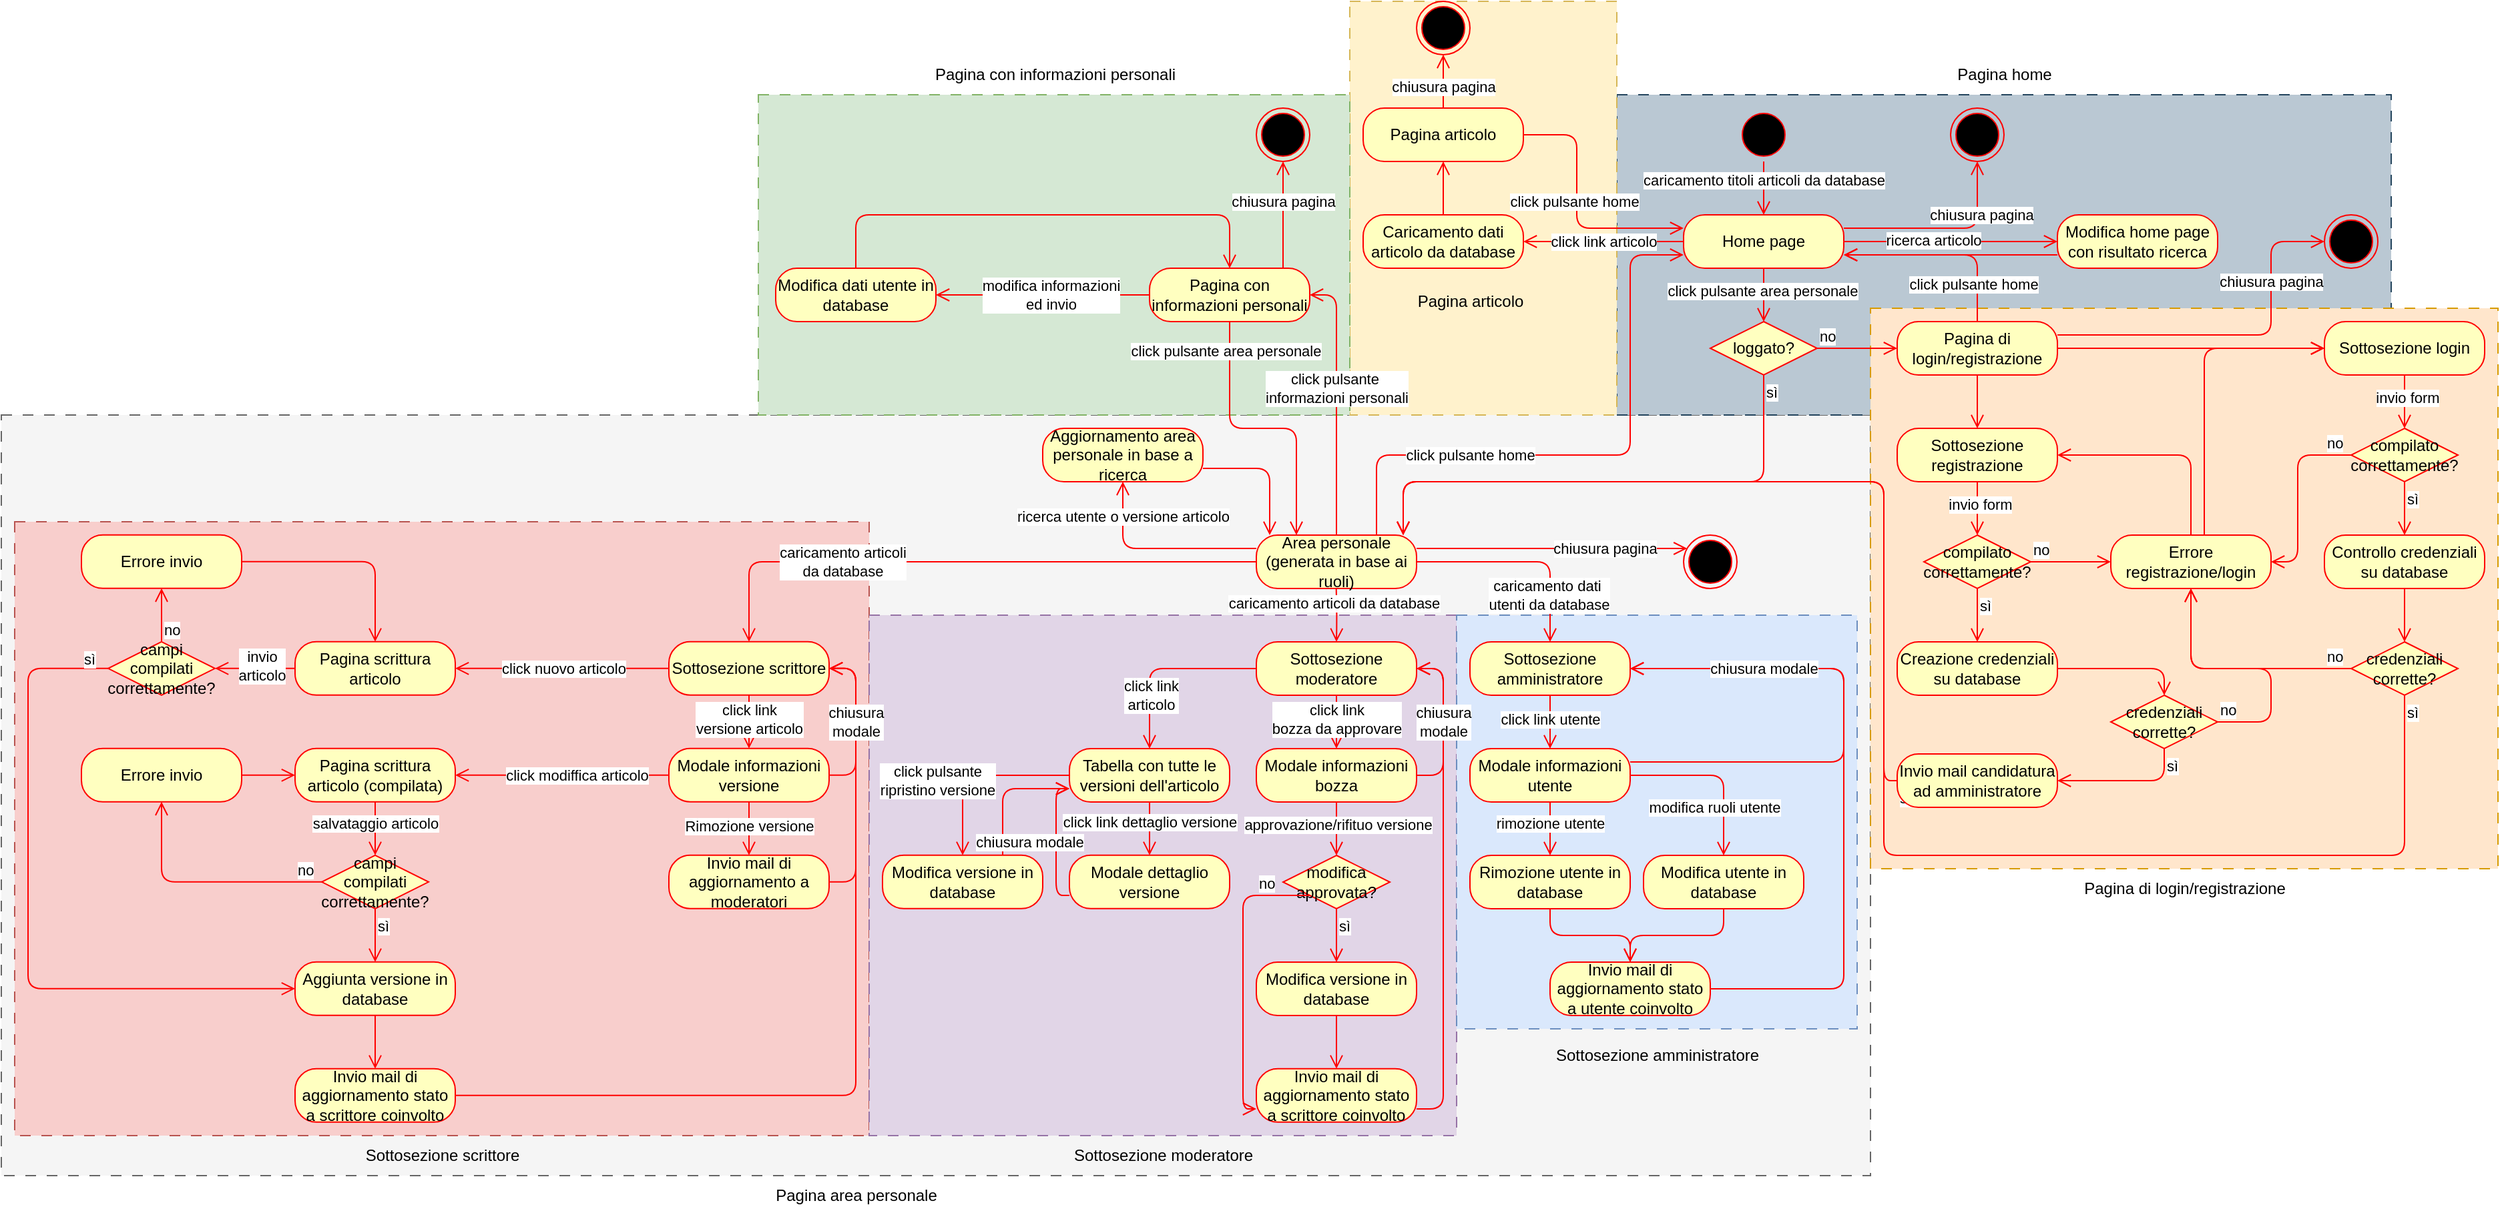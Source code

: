 <mxfile>
    <diagram id="28_TyywwkiDDqLGGTrth" name="Pagina-1">
        <mxGraphModel dx="3342" dy="1068" grid="1" gridSize="10" guides="1" tooltips="1" connect="1" arrows="1" fold="1" page="1" pageScale="1" pageWidth="827" pageHeight="1169" math="0" shadow="0">
            <root>
                <mxCell id="0"/>
                <mxCell id="1" parent="0"/>
                <mxCell id="253" value="" style="rounded=0;whiteSpace=wrap;html=1;fillColor=#f5f5f5;strokeColor=#666666;dashed=1;dashPattern=8 8;fontColor=#333333;" parent="1" vertex="1">
                    <mxGeometry x="-980" y="310" width="1400" height="570" as="geometry"/>
                </mxCell>
                <mxCell id="280" value="" style="rounded=0;whiteSpace=wrap;html=1;fillColor=#f8cecc;strokeColor=#b85450;dashed=1;dashPattern=8 8;" vertex="1" parent="1">
                    <mxGeometry x="-970" y="390" width="640" height="460" as="geometry"/>
                </mxCell>
                <mxCell id="257" value="" style="rounded=0;whiteSpace=wrap;html=1;dashed=1;dashPattern=8 8;fillColor=#bac8d3;strokeColor=#23445d;" parent="1" vertex="1">
                    <mxGeometry x="230" y="70" width="580" height="240" as="geometry"/>
                </mxCell>
                <mxCell id="254" value="" style="rounded=0;whiteSpace=wrap;html=1;dashed=1;dashPattern=8 8;fillColor=#fff2cc;strokeColor=#d6b656;" parent="1" vertex="1">
                    <mxGeometry x="30" width="200" height="310" as="geometry"/>
                </mxCell>
                <mxCell id="251" value="" style="rounded=0;whiteSpace=wrap;html=1;fillColor=#d5e8d4;strokeColor=#82b366;dashed=1;dashPattern=8 8;" parent="1" vertex="1">
                    <mxGeometry x="-413" y="70" width="443" height="240" as="geometry"/>
                </mxCell>
                <mxCell id="247" value="" style="rounded=0;whiteSpace=wrap;html=1;fillColor=#e1d5e7;strokeColor=#9673a6;dashed=1;dashPattern=8 8;" parent="1" vertex="1">
                    <mxGeometry x="-330" y="460" width="440" height="390" as="geometry"/>
                </mxCell>
                <mxCell id="244" value="" style="rounded=0;whiteSpace=wrap;html=1;fillColor=#dae8fc;strokeColor=#6c8ebf;dashed=1;dashPattern=8 8;" parent="1" vertex="1">
                    <mxGeometry x="110" y="460" width="300" height="310" as="geometry"/>
                </mxCell>
                <mxCell id="60" value="" style="rounded=0;whiteSpace=wrap;html=1;fillColor=#ffe6cc;strokeColor=#d79b00;dashed=1;dashPattern=8 8;" parent="1" vertex="1">
                    <mxGeometry x="420" y="230" width="470" height="420" as="geometry"/>
                </mxCell>
                <mxCell id="2" value="" style="ellipse;html=1;shape=startState;fillColor=#000000;strokeColor=#ff0000;" parent="1" vertex="1">
                    <mxGeometry x="320" y="80" width="40" height="40" as="geometry"/>
                </mxCell>
                <mxCell id="3" value="" style="edgeStyle=orthogonalEdgeStyle;html=1;verticalAlign=bottom;endArrow=open;endSize=8;strokeColor=#ff0000;" parent="1" source="2" target="4" edge="1">
                    <mxGeometry relative="1" as="geometry">
                        <mxPoint x="340" y="160" as="targetPoint"/>
                    </mxGeometry>
                </mxCell>
                <mxCell id="54" value="caricamento titoli articoli da database" style="edgeLabel;html=1;align=center;verticalAlign=middle;resizable=0;points=[];" parent="3" vertex="1" connectable="0">
                    <mxGeometry x="-0.318" relative="1" as="geometry">
                        <mxPoint as="offset"/>
                    </mxGeometry>
                </mxCell>
                <mxCell id="4" value="Home page" style="rounded=1;whiteSpace=wrap;html=1;arcSize=40;fontColor=#000000;fillColor=#ffffc0;strokeColor=#ff0000;" parent="1" vertex="1">
                    <mxGeometry x="280" y="160" width="120" height="40" as="geometry"/>
                </mxCell>
                <mxCell id="5" value="" style="edgeStyle=orthogonalEdgeStyle;html=1;verticalAlign=bottom;endArrow=open;endSize=8;strokeColor=#ff0000;" parent="1" source="4" target="7" edge="1">
                    <mxGeometry relative="1" as="geometry">
                        <mxPoint x="340" y="240" as="targetPoint"/>
                    </mxGeometry>
                </mxCell>
                <mxCell id="6" value="click pulsante area personale" style="edgeLabel;html=1;align=center;verticalAlign=middle;resizable=0;points=[];" parent="5" vertex="1" connectable="0">
                    <mxGeometry x="-0.17" y="-1" relative="1" as="geometry">
                        <mxPoint as="offset"/>
                    </mxGeometry>
                </mxCell>
                <mxCell id="7" value="loggato?" style="rhombus;whiteSpace=wrap;html=1;fontColor=#000000;fillColor=#ffffc0;strokeColor=#ff0000;" parent="1" vertex="1">
                    <mxGeometry x="300" y="240" width="80" height="40" as="geometry"/>
                </mxCell>
                <mxCell id="8" value="no" style="edgeStyle=orthogonalEdgeStyle;html=1;align=left;verticalAlign=bottom;endArrow=open;endSize=8;strokeColor=#ff0000;" parent="1" source="7" target="13" edge="1">
                    <mxGeometry x="-1" relative="1" as="geometry">
                        <mxPoint x="440" y="260" as="targetPoint"/>
                    </mxGeometry>
                </mxCell>
                <mxCell id="9" value="sì" style="edgeStyle=orthogonalEdgeStyle;html=1;align=left;verticalAlign=top;endArrow=open;endSize=8;strokeColor=#ff0000;" parent="1" source="7" target="90" edge="1">
                    <mxGeometry x="-1" relative="1" as="geometry">
                        <mxPoint x="340" y="320" as="targetPoint"/>
                        <Array as="points">
                            <mxPoint x="340" y="360"/>
                            <mxPoint x="70" y="360"/>
                        </Array>
                    </mxGeometry>
                </mxCell>
                <mxCell id="13" value="Pagina di login/registrazione" style="rounded=1;whiteSpace=wrap;html=1;arcSize=40;fontColor=#000000;fillColor=#ffffc0;strokeColor=#ff0000;" parent="1" vertex="1">
                    <mxGeometry x="440" y="240" width="120" height="40" as="geometry"/>
                </mxCell>
                <mxCell id="14" value="" style="edgeStyle=orthogonalEdgeStyle;html=1;verticalAlign=bottom;endArrow=open;endSize=8;strokeColor=#ff0000;" parent="1" source="13" edge="1">
                    <mxGeometry relative="1" as="geometry">
                        <mxPoint x="500" y="320" as="targetPoint"/>
                    </mxGeometry>
                </mxCell>
                <mxCell id="15" value="" style="edgeStyle=orthogonalEdgeStyle;html=1;verticalAlign=bottom;endArrow=open;endSize=8;strokeColor=#ff0000;" parent="1" source="13" target="4" edge="1">
                    <mxGeometry relative="1" as="geometry">
                        <mxPoint x="550" y="350" as="targetPoint"/>
                        <mxPoint x="550" y="290" as="sourcePoint"/>
                        <Array as="points">
                            <mxPoint x="500" y="190"/>
                        </Array>
                    </mxGeometry>
                </mxCell>
                <mxCell id="16" value="click pulsante home" style="edgeLabel;html=1;align=center;verticalAlign=middle;resizable=0;points=[];" parent="15" vertex="1" connectable="0">
                    <mxGeometry x="-0.66" y="3" relative="1" as="geometry">
                        <mxPoint y="-3" as="offset"/>
                    </mxGeometry>
                </mxCell>
                <mxCell id="18" value="&lt;span style=&quot;color: rgb(0, 0, 0);&quot;&gt;Sottosezione registrazione&lt;/span&gt;" style="rounded=1;whiteSpace=wrap;html=1;arcSize=40;fontColor=#000000;fillColor=#ffffc0;strokeColor=#ff0000;" parent="1" vertex="1">
                    <mxGeometry x="440" y="320" width="120" height="40" as="geometry"/>
                </mxCell>
                <mxCell id="22" value="Sottosezione login" style="rounded=1;whiteSpace=wrap;html=1;arcSize=40;fontColor=#000000;fillColor=#ffffc0;strokeColor=#ff0000;" parent="1" vertex="1">
                    <mxGeometry x="760" y="240" width="120" height="40" as="geometry"/>
                </mxCell>
                <mxCell id="27" value="" style="edgeStyle=orthogonalEdgeStyle;html=1;verticalAlign=bottom;endArrow=open;endSize=8;strokeColor=#ff0000;" parent="1" source="13" target="22" edge="1">
                    <mxGeometry relative="1" as="geometry">
                        <mxPoint x="510" y="330" as="targetPoint"/>
                        <mxPoint x="510" y="290" as="sourcePoint"/>
                    </mxGeometry>
                </mxCell>
                <mxCell id="29" value="" style="edgeStyle=orthogonalEdgeStyle;html=1;verticalAlign=bottom;endArrow=open;endSize=8;strokeColor=#ff0000;" parent="1" source="18" target="31" edge="1">
                    <mxGeometry relative="1" as="geometry">
                        <mxPoint x="499.62" y="400" as="targetPoint"/>
                        <mxPoint x="499.62" y="360" as="sourcePoint"/>
                    </mxGeometry>
                </mxCell>
                <mxCell id="30" value="invio form" style="edgeLabel;html=1;align=center;verticalAlign=middle;resizable=0;points=[];" parent="29" vertex="1" connectable="0">
                    <mxGeometry x="-0.154" y="2" relative="1" as="geometry">
                        <mxPoint as="offset"/>
                    </mxGeometry>
                </mxCell>
                <mxCell id="31" value="compilato correttamente?" style="rhombus;whiteSpace=wrap;html=1;fontColor=#000000;fillColor=#ffffc0;strokeColor=#ff0000;" parent="1" vertex="1">
                    <mxGeometry x="460" y="400" width="80" height="40" as="geometry"/>
                </mxCell>
                <mxCell id="32" value="no" style="edgeStyle=orthogonalEdgeStyle;html=1;align=left;verticalAlign=bottom;endArrow=open;endSize=8;strokeColor=#ff0000;" parent="1" source="31" target="34" edge="1">
                    <mxGeometry x="-1" relative="1" as="geometry">
                        <mxPoint x="600" y="420" as="targetPoint"/>
                    </mxGeometry>
                </mxCell>
                <mxCell id="33" value="sì" style="edgeStyle=orthogonalEdgeStyle;html=1;align=left;verticalAlign=top;endArrow=open;endSize=8;strokeColor=#ff0000;" parent="1" source="31" edge="1">
                    <mxGeometry x="-1" relative="1" as="geometry">
                        <mxPoint x="500" y="480" as="targetPoint"/>
                    </mxGeometry>
                </mxCell>
                <mxCell id="34" value="&lt;span style=&quot;color: rgb(0, 0, 0);&quot;&gt;Errore registrazione/login&lt;/span&gt;" style="rounded=1;whiteSpace=wrap;html=1;arcSize=40;fontColor=#000000;fillColor=#ffffc0;strokeColor=#ff0000;" parent="1" vertex="1">
                    <mxGeometry x="600" y="400" width="120" height="40" as="geometry"/>
                </mxCell>
                <mxCell id="35" value="" style="edgeStyle=orthogonalEdgeStyle;html=1;align=left;verticalAlign=bottom;endArrow=open;endSize=8;strokeColor=#ff0000;" parent="1" source="34" target="18" edge="1">
                    <mxGeometry x="-1" relative="1" as="geometry">
                        <mxPoint x="610" y="430" as="targetPoint"/>
                        <mxPoint x="610" y="360" as="sourcePoint"/>
                        <Array as="points">
                            <mxPoint x="660" y="340"/>
                        </Array>
                    </mxGeometry>
                </mxCell>
                <mxCell id="36" value="Creazione credenziali su database" style="rounded=1;whiteSpace=wrap;html=1;arcSize=40;fontColor=#000000;fillColor=#ffffc0;strokeColor=#ff0000;" parent="1" vertex="1">
                    <mxGeometry x="440" y="480" width="120" height="40" as="geometry"/>
                </mxCell>
                <mxCell id="37" value="credenziali corrette?" style="rhombus;whiteSpace=wrap;html=1;fontColor=#000000;fillColor=#ffffc0;strokeColor=#ff0000;" parent="1" vertex="1">
                    <mxGeometry x="600" y="520" width="80" height="40" as="geometry"/>
                </mxCell>
                <mxCell id="38" value="no" style="edgeStyle=orthogonalEdgeStyle;html=1;align=left;verticalAlign=bottom;endArrow=open;endSize=8;strokeColor=#ff0000;" parent="1" source="37" target="34" edge="1">
                    <mxGeometry x="-1" relative="1" as="geometry">
                        <mxPoint x="640" y="580" as="targetPoint"/>
                        <Array as="points">
                            <mxPoint x="720" y="540"/>
                            <mxPoint x="720" y="500"/>
                            <mxPoint x="660" y="500"/>
                        </Array>
                    </mxGeometry>
                </mxCell>
                <mxCell id="39" value="sì" style="edgeStyle=orthogonalEdgeStyle;html=1;align=left;verticalAlign=top;endArrow=open;endSize=8;strokeColor=#ff0000;" parent="1" source="102" target="90" edge="1">
                    <mxGeometry x="-1" relative="1" as="geometry">
                        <mxPoint x="400" y="340" as="targetPoint"/>
                        <Array as="points">
                            <mxPoint x="430" y="584"/>
                            <mxPoint x="430" y="360"/>
                            <mxPoint x="70" y="360"/>
                        </Array>
                    </mxGeometry>
                </mxCell>
                <mxCell id="40" value="" style="edgeStyle=orthogonalEdgeStyle;html=1;verticalAlign=bottom;endArrow=open;endSize=8;strokeColor=#ff0000;" parent="1" source="36" target="37" edge="1">
                    <mxGeometry relative="1" as="geometry">
                        <mxPoint x="350" y="430" as="targetPoint"/>
                        <mxPoint x="350" y="370" as="sourcePoint"/>
                        <Array as="points">
                            <mxPoint x="640" y="500"/>
                        </Array>
                    </mxGeometry>
                </mxCell>
                <mxCell id="43" value="" style="edgeStyle=orthogonalEdgeStyle;html=1;verticalAlign=bottom;endArrow=open;endSize=8;strokeColor=#ff0000;" parent="1" source="22" target="45" edge="1">
                    <mxGeometry relative="1" as="geometry">
                        <mxPoint x="819.62" y="320" as="targetPoint"/>
                        <mxPoint x="820" y="280" as="sourcePoint"/>
                    </mxGeometry>
                </mxCell>
                <mxCell id="44" value="invio form" style="edgeLabel;html=1;align=center;verticalAlign=middle;resizable=0;points=[];" parent="43" vertex="1" connectable="0">
                    <mxGeometry x="-0.154" y="2" relative="1" as="geometry">
                        <mxPoint as="offset"/>
                    </mxGeometry>
                </mxCell>
                <mxCell id="45" value="compilato correttamente?" style="rhombus;whiteSpace=wrap;html=1;fontColor=#000000;fillColor=#ffffc0;strokeColor=#ff0000;" parent="1" vertex="1">
                    <mxGeometry x="780" y="320" width="80" height="40" as="geometry"/>
                </mxCell>
                <mxCell id="46" value="no" style="edgeStyle=orthogonalEdgeStyle;html=1;align=left;verticalAlign=bottom;endArrow=open;endSize=8;strokeColor=#ff0000;" parent="1" source="45" target="34" edge="1">
                    <mxGeometry x="-0.714" relative="1" as="geometry">
                        <mxPoint x="920" y="340" as="targetPoint"/>
                        <Array as="points">
                            <mxPoint x="740" y="340"/>
                            <mxPoint x="740" y="420"/>
                        </Array>
                        <mxPoint as="offset"/>
                    </mxGeometry>
                </mxCell>
                <mxCell id="47" value="sì" style="edgeStyle=orthogonalEdgeStyle;html=1;align=left;verticalAlign=top;endArrow=open;endSize=8;strokeColor=#ff0000;" parent="1" source="45" target="48" edge="1">
                    <mxGeometry x="-1" relative="1" as="geometry">
                        <mxPoint x="820" y="400" as="targetPoint"/>
                    </mxGeometry>
                </mxCell>
                <mxCell id="48" value="Controllo credenziali su database" style="rounded=1;whiteSpace=wrap;html=1;arcSize=40;fontColor=#000000;fillColor=#ffffc0;strokeColor=#ff0000;" parent="1" vertex="1">
                    <mxGeometry x="760" y="400" width="120" height="40" as="geometry"/>
                </mxCell>
                <mxCell id="49" value="" style="edgeStyle=orthogonalEdgeStyle;html=1;verticalAlign=bottom;endArrow=open;endSize=8;strokeColor=#ff0000;" parent="1" source="48" target="50" edge="1">
                    <mxGeometry relative="1" as="geometry">
                        <mxPoint x="820" y="480" as="targetPoint"/>
                        <mxPoint x="670" y="290" as="sourcePoint"/>
                    </mxGeometry>
                </mxCell>
                <mxCell id="50" value="credenziali corrette?" style="rhombus;whiteSpace=wrap;html=1;fontColor=#000000;fillColor=#ffffc0;strokeColor=#ff0000;" parent="1" vertex="1">
                    <mxGeometry x="780" y="480" width="80" height="40" as="geometry"/>
                </mxCell>
                <mxCell id="51" value="no" style="edgeStyle=orthogonalEdgeStyle;html=1;align=left;verticalAlign=bottom;endArrow=open;endSize=8;strokeColor=#ff0000;" parent="1" source="50" target="34" edge="1">
                    <mxGeometry x="-0.778" relative="1" as="geometry">
                        <mxPoint x="670" y="450" as="targetPoint"/>
                        <mxPoint x="550" y="590" as="sourcePoint"/>
                        <mxPoint as="offset"/>
                    </mxGeometry>
                </mxCell>
                <mxCell id="52" value="" style="edgeStyle=orthogonalEdgeStyle;html=1;align=left;verticalAlign=bottom;endArrow=open;endSize=8;strokeColor=#ff0000;" parent="1" source="34" target="22" edge="1">
                    <mxGeometry x="-1" relative="1" as="geometry">
                        <mxPoint x="570" y="350" as="targetPoint"/>
                        <mxPoint x="670" y="410" as="sourcePoint"/>
                        <Array as="points">
                            <mxPoint x="670" y="260"/>
                        </Array>
                    </mxGeometry>
                </mxCell>
                <mxCell id="53" value="sì" style="edgeStyle=orthogonalEdgeStyle;html=1;align=left;verticalAlign=top;endArrow=open;endSize=8;strokeColor=#ff0000;" parent="1" source="50" target="90" edge="1">
                    <mxGeometry x="-1" relative="1" as="geometry">
                        <mxPoint x="400" y="340" as="targetPoint"/>
                        <mxPoint x="470" y="590" as="sourcePoint"/>
                        <Array as="points">
                            <mxPoint x="820" y="640"/>
                            <mxPoint x="430" y="640"/>
                            <mxPoint x="430" y="360"/>
                            <mxPoint x="70" y="360"/>
                        </Array>
                    </mxGeometry>
                </mxCell>
                <mxCell id="57" value="" style="edgeStyle=orthogonalEdgeStyle;html=1;verticalAlign=bottom;endArrow=open;endSize=8;strokeColor=#ff0000;" parent="1" source="4" target="59" edge="1">
                    <mxGeometry relative="1" as="geometry">
                        <mxPoint x="350" y="170" as="targetPoint"/>
                        <mxPoint x="350" y="130" as="sourcePoint"/>
                    </mxGeometry>
                </mxCell>
                <mxCell id="58" value="click link articolo" style="edgeLabel;html=1;align=center;verticalAlign=middle;resizable=0;points=[];" parent="57" vertex="1" connectable="0">
                    <mxGeometry x="-0.318" relative="1" as="geometry">
                        <mxPoint x="-19" as="offset"/>
                    </mxGeometry>
                </mxCell>
                <mxCell id="59" value="Caricamento dati articolo da database" style="rounded=1;whiteSpace=wrap;html=1;arcSize=40;fontColor=#000000;fillColor=#ffffc0;strokeColor=#ff0000;" parent="1" vertex="1">
                    <mxGeometry x="40" y="160" width="120" height="40" as="geometry"/>
                </mxCell>
                <mxCell id="61" value="" style="edgeStyle=orthogonalEdgeStyle;html=1;verticalAlign=bottom;endArrow=open;endSize=8;strokeColor=#ff0000;" parent="1" source="90" target="4" edge="1">
                    <mxGeometry relative="1" as="geometry">
                        <mxPoint x="410" y="190" as="targetPoint"/>
                        <mxPoint x="280" y="340" as="sourcePoint"/>
                        <Array as="points">
                            <mxPoint x="50" y="340"/>
                            <mxPoint x="240" y="340"/>
                            <mxPoint x="240" y="190"/>
                        </Array>
                    </mxGeometry>
                </mxCell>
                <mxCell id="62" value="click pulsante home" style="edgeLabel;html=1;align=center;verticalAlign=middle;resizable=0;points=[];" parent="61" vertex="1" connectable="0">
                    <mxGeometry x="-0.66" y="3" relative="1" as="geometry">
                        <mxPoint x="55" y="3" as="offset"/>
                    </mxGeometry>
                </mxCell>
                <mxCell id="73" value="Pagina articolo" style="rounded=1;whiteSpace=wrap;html=1;arcSize=40;fontColor=#000000;fillColor=#ffffc0;strokeColor=#ff0000;" parent="1" vertex="1">
                    <mxGeometry x="40" y="80" width="120" height="40" as="geometry"/>
                </mxCell>
                <mxCell id="74" value="" style="edgeStyle=orthogonalEdgeStyle;html=1;verticalAlign=bottom;endArrow=open;endSize=8;strokeColor=#ff0000;" parent="1" source="59" target="73" edge="1">
                    <mxGeometry relative="1" as="geometry">
                        <mxPoint x="170" y="190" as="targetPoint"/>
                        <mxPoint x="290" y="190" as="sourcePoint"/>
                    </mxGeometry>
                </mxCell>
                <mxCell id="76" value="" style="edgeStyle=orthogonalEdgeStyle;html=1;verticalAlign=bottom;endArrow=open;endSize=8;strokeColor=#ff0000;" parent="1" source="73" target="4" edge="1">
                    <mxGeometry relative="1" as="geometry">
                        <mxPoint x="290" y="200" as="targetPoint"/>
                        <mxPoint x="290" y="350" as="sourcePoint"/>
                        <Array as="points">
                            <mxPoint x="200" y="100"/>
                            <mxPoint x="200" y="170"/>
                        </Array>
                    </mxGeometry>
                </mxCell>
                <mxCell id="78" value="&lt;span style=&quot;color: rgb(0, 0, 0);&quot;&gt;click pulsante home&lt;/span&gt;" style="edgeLabel;html=1;align=center;verticalAlign=middle;resizable=0;points=[];" parent="76" vertex="1" connectable="0">
                    <mxGeometry x="-0.211" y="-2" relative="1" as="geometry">
                        <mxPoint y="15" as="offset"/>
                    </mxGeometry>
                </mxCell>
                <mxCell id="79" value="Modifica home page con risultato ricerca" style="rounded=1;whiteSpace=wrap;html=1;arcSize=40;fontColor=#000000;fillColor=#ffffc0;strokeColor=#ff0000;" parent="1" vertex="1">
                    <mxGeometry x="560" y="160" width="120" height="40" as="geometry"/>
                </mxCell>
                <mxCell id="85" value="" style="edgeStyle=orthogonalEdgeStyle;html=1;verticalAlign=bottom;endArrow=open;endSize=8;strokeColor=#ff0000;" parent="1" source="4" target="79" edge="1">
                    <mxGeometry relative="1" as="geometry">
                        <mxPoint x="350" y="250" as="targetPoint"/>
                        <mxPoint x="350" y="210" as="sourcePoint"/>
                        <Array as="points">
                            <mxPoint x="540" y="180"/>
                            <mxPoint x="540" y="180"/>
                        </Array>
                    </mxGeometry>
                </mxCell>
                <mxCell id="86" value="ricerca articolo" style="edgeLabel;html=1;align=center;verticalAlign=middle;resizable=0;points=[];" parent="85" vertex="1" connectable="0">
                    <mxGeometry x="-0.17" y="-1" relative="1" as="geometry">
                        <mxPoint y="-2" as="offset"/>
                    </mxGeometry>
                </mxCell>
                <mxCell id="87" value="" style="edgeStyle=orthogonalEdgeStyle;html=1;verticalAlign=bottom;endArrow=open;endSize=8;strokeColor=#ff0000;" parent="1" source="79" target="4" edge="1">
                    <mxGeometry relative="1" as="geometry">
                        <mxPoint x="570" y="180" as="targetPoint"/>
                        <mxPoint x="570" y="110" as="sourcePoint"/>
                        <Array as="points">
                            <mxPoint x="500" y="190"/>
                            <mxPoint x="500" y="190"/>
                        </Array>
                    </mxGeometry>
                </mxCell>
                <mxCell id="90" value="Area personale (generata in base ai ruoli)" style="rounded=1;whiteSpace=wrap;html=1;arcSize=40;fontColor=#000000;fillColor=#ffffc0;strokeColor=#ff0000;" parent="1" vertex="1">
                    <mxGeometry x="-40" y="400" width="120" height="40" as="geometry"/>
                </mxCell>
                <mxCell id="95" value="" style="edgeStyle=orthogonalEdgeStyle;html=1;verticalAlign=bottom;endArrow=open;endSize=8;strokeColor=#ff0000;" parent="1" source="90" target="100" edge="1">
                    <mxGeometry relative="1" as="geometry">
                        <mxPoint x="140" y="480" as="targetPoint"/>
                        <mxPoint x="60" y="440" as="sourcePoint"/>
                    </mxGeometry>
                </mxCell>
                <mxCell id="104" value="caricamento dati&amp;nbsp;&lt;div&gt;utenti da database&lt;/div&gt;" style="edgeLabel;html=1;align=center;verticalAlign=middle;resizable=0;points=[];" parent="95" vertex="1" connectable="0">
                    <mxGeometry x="0.564" y="-1" relative="1" as="geometry">
                        <mxPoint as="offset"/>
                    </mxGeometry>
                </mxCell>
                <mxCell id="96" value="" style="edgeStyle=orthogonalEdgeStyle;html=1;verticalAlign=bottom;endArrow=open;endSize=8;strokeColor=#ff0000;" parent="1" source="90" target="101" edge="1">
                    <mxGeometry relative="1" as="geometry">
                        <mxPoint x="-100" y="480" as="targetPoint"/>
                        <mxPoint x="-79.99" y="440" as="sourcePoint"/>
                        <Array as="points">
                            <mxPoint x="-420" y="420"/>
                        </Array>
                    </mxGeometry>
                </mxCell>
                <mxCell id="107" value="&lt;span style=&quot;color: rgb(0, 0, 0);&quot;&gt;caricamento articoli&lt;/span&gt;&lt;div&gt;&lt;span style=&quot;color: rgb(0, 0, 0);&quot;&gt;da database&lt;/span&gt;&lt;/div&gt;" style="edgeLabel;html=1;align=center;verticalAlign=middle;resizable=0;points=[];" parent="96" vertex="1" connectable="0">
                    <mxGeometry x="0.545" y="1" relative="1" as="geometry">
                        <mxPoint x="30" y="-1" as="offset"/>
                    </mxGeometry>
                </mxCell>
                <mxCell id="97" value="" style="edgeStyle=orthogonalEdgeStyle;html=1;verticalAlign=bottom;endArrow=open;endSize=8;strokeColor=#ff0000;" parent="1" target="99" edge="1">
                    <mxGeometry relative="1" as="geometry">
                        <mxPoint x="19.84" y="500" as="targetPoint"/>
                        <mxPoint x="19.84" y="440" as="sourcePoint"/>
                    </mxGeometry>
                </mxCell>
                <mxCell id="106" value="caricamento articoli da database" style="edgeLabel;html=1;align=center;verticalAlign=middle;resizable=0;points=[];" parent="97" vertex="1" connectable="0">
                    <mxGeometry x="-0.479" y="-2" relative="1" as="geometry">
                        <mxPoint as="offset"/>
                    </mxGeometry>
                </mxCell>
                <mxCell id="99" value="Sottosezione moderatore" style="rounded=1;whiteSpace=wrap;html=1;arcSize=40;fontColor=#000000;fillColor=#ffffc0;strokeColor=#ff0000;" parent="1" vertex="1">
                    <mxGeometry x="-40" y="480" width="120" height="40" as="geometry"/>
                </mxCell>
                <mxCell id="100" value="Sottosezione amministratore" style="rounded=1;whiteSpace=wrap;html=1;arcSize=40;fontColor=#000000;fillColor=#ffffc0;strokeColor=#ff0000;" parent="1" vertex="1">
                    <mxGeometry x="120" y="480" width="120" height="40" as="geometry"/>
                </mxCell>
                <mxCell id="101" value="Sottosezione scrittore" style="rounded=1;whiteSpace=wrap;html=1;arcSize=40;fontColor=#000000;fillColor=#ffffc0;strokeColor=#ff0000;" parent="1" vertex="1">
                    <mxGeometry x="-480" y="479.91" width="120" height="40" as="geometry"/>
                </mxCell>
                <mxCell id="102" value="Invio mail candidatura ad amministratore" style="rounded=1;whiteSpace=wrap;html=1;arcSize=40;fontColor=#000000;fillColor=#ffffc0;strokeColor=#ff0000;" parent="1" vertex="1">
                    <mxGeometry x="440" y="564" width="120" height="40" as="geometry"/>
                </mxCell>
                <mxCell id="105" value="sì" style="edgeStyle=orthogonalEdgeStyle;html=1;align=left;verticalAlign=top;endArrow=open;endSize=8;strokeColor=#ff0000;" parent="1" source="37" target="102" edge="1">
                    <mxGeometry x="-1" relative="1" as="geometry">
                        <mxPoint x="510" y="490" as="targetPoint"/>
                        <mxPoint x="510" y="450" as="sourcePoint"/>
                        <Array as="points">
                            <mxPoint x="640" y="584"/>
                        </Array>
                    </mxGeometry>
                </mxCell>
                <mxCell id="109" value="Modale informazioni utente" style="rounded=1;whiteSpace=wrap;html=1;arcSize=40;fontColor=#000000;fillColor=#ffffc0;strokeColor=#ff0000;" parent="1" vertex="1">
                    <mxGeometry x="120" y="560" width="120" height="40" as="geometry"/>
                </mxCell>
                <mxCell id="110" value="" style="edgeStyle=orthogonalEdgeStyle;html=1;verticalAlign=bottom;endArrow=open;endSize=8;strokeColor=#ff0000;" parent="1" source="100" target="109" edge="1">
                    <mxGeometry relative="1" as="geometry">
                        <mxPoint x="30" y="490" as="targetPoint"/>
                        <mxPoint x="29.84" y="450" as="sourcePoint"/>
                        <Array as="points">
                            <mxPoint x="220" y="580"/>
                        </Array>
                    </mxGeometry>
                </mxCell>
                <mxCell id="111" value="click link utente" style="edgeLabel;html=1;align=center;verticalAlign=middle;resizable=0;points=[];" parent="110" vertex="1" connectable="0">
                    <mxGeometry x="-0.479" y="-2" relative="1" as="geometry">
                        <mxPoint x="2" y="7" as="offset"/>
                    </mxGeometry>
                </mxCell>
                <mxCell id="117" value="" style="edgeStyle=orthogonalEdgeStyle;html=1;verticalAlign=bottom;endArrow=open;endSize=8;strokeColor=#ff0000;" parent="1" source="109" target="100" edge="1">
                    <mxGeometry relative="1" as="geometry">
                        <mxPoint x="290" y="560" as="targetPoint"/>
                        <mxPoint x="290" y="520" as="sourcePoint"/>
                        <Array as="points">
                            <mxPoint x="400" y="570"/>
                            <mxPoint x="400" y="500"/>
                        </Array>
                    </mxGeometry>
                </mxCell>
                <mxCell id="119" value="Modifica utente in database" style="rounded=1;whiteSpace=wrap;html=1;arcSize=40;fontColor=#000000;fillColor=#ffffc0;strokeColor=#ff0000;" parent="1" vertex="1">
                    <mxGeometry x="250" y="640" width="120" height="40" as="geometry"/>
                </mxCell>
                <mxCell id="120" value="" style="edgeStyle=orthogonalEdgeStyle;html=1;verticalAlign=bottom;endArrow=open;endSize=8;strokeColor=#ff0000;" parent="1" source="109" target="119" edge="1">
                    <mxGeometry relative="1" as="geometry">
                        <mxPoint x="250" y="590" as="targetPoint"/>
                        <mxPoint x="230" y="530" as="sourcePoint"/>
                        <Array as="points">
                            <mxPoint x="310" y="580"/>
                        </Array>
                    </mxGeometry>
                </mxCell>
                <mxCell id="121" value="modifica ruoli utente" style="edgeLabel;html=1;align=center;verticalAlign=middle;resizable=0;points=[];" parent="120" vertex="1" connectable="0">
                    <mxGeometry x="-0.479" y="-2" relative="1" as="geometry">
                        <mxPoint x="29" y="22" as="offset"/>
                    </mxGeometry>
                </mxCell>
                <mxCell id="127" value="Rimozione utente in database" style="rounded=1;whiteSpace=wrap;html=1;arcSize=40;fontColor=#000000;fillColor=#ffffc0;strokeColor=#ff0000;" parent="1" vertex="1">
                    <mxGeometry x="120" y="640" width="120" height="40" as="geometry"/>
                </mxCell>
                <mxCell id="131" value="Invio mail di aggiornamento stato a utente coinvolto" style="rounded=1;whiteSpace=wrap;html=1;arcSize=40;fontColor=#000000;fillColor=#ffffc0;strokeColor=#ff0000;" parent="1" vertex="1">
                    <mxGeometry x="180" y="720" width="120" height="40" as="geometry"/>
                </mxCell>
                <mxCell id="132" value="" style="edgeStyle=orthogonalEdgeStyle;html=1;verticalAlign=bottom;endArrow=open;endSize=8;strokeColor=#ff0000;" parent="1" source="127" target="131" edge="1">
                    <mxGeometry relative="1" as="geometry">
                        <mxPoint x="190" y="690" as="targetPoint"/>
                        <mxPoint x="190" y="530" as="sourcePoint"/>
                        <Array as="points"/>
                    </mxGeometry>
                </mxCell>
                <mxCell id="134" value="" style="edgeStyle=orthogonalEdgeStyle;html=1;verticalAlign=bottom;endArrow=open;endSize=8;strokeColor=#ff0000;" parent="1" source="131" target="100" edge="1">
                    <mxGeometry relative="1" as="geometry">
                        <mxPoint x="420" y="730" as="targetPoint"/>
                        <mxPoint x="190" y="730" as="sourcePoint"/>
                        <Array as="points">
                            <mxPoint x="400" y="740"/>
                            <mxPoint x="400" y="500"/>
                        </Array>
                    </mxGeometry>
                </mxCell>
                <mxCell id="140" value="chiusura modale" style="edgeLabel;html=1;align=center;verticalAlign=middle;resizable=0;points=[];" parent="134" vertex="1" connectable="0">
                    <mxGeometry x="0.654" y="3" relative="1" as="geometry">
                        <mxPoint x="13" y="-3" as="offset"/>
                    </mxGeometry>
                </mxCell>
                <mxCell id="136" value="" style="edgeStyle=orthogonalEdgeStyle;html=1;verticalAlign=bottom;endArrow=open;endSize=8;strokeColor=#ff0000;" parent="1" source="119" target="131" edge="1">
                    <mxGeometry relative="1" as="geometry">
                        <mxPoint x="250" y="730" as="targetPoint"/>
                        <mxPoint x="190" y="690" as="sourcePoint"/>
                        <Array as="points"/>
                    </mxGeometry>
                </mxCell>
                <mxCell id="137" value="" style="edgeStyle=orthogonalEdgeStyle;html=1;verticalAlign=bottom;endArrow=open;endSize=8;strokeColor=#ff0000;" parent="1" source="109" target="127" edge="1">
                    <mxGeometry relative="1" as="geometry">
                        <mxPoint x="310" y="650" as="targetPoint"/>
                        <mxPoint x="250" y="590" as="sourcePoint"/>
                        <Array as="points">
                            <mxPoint x="180" y="620"/>
                            <mxPoint x="180" y="620"/>
                        </Array>
                    </mxGeometry>
                </mxCell>
                <mxCell id="138" value="rimozione utente" style="edgeLabel;html=1;align=center;verticalAlign=middle;resizable=0;points=[];" parent="137" vertex="1" connectable="0">
                    <mxGeometry x="-0.479" y="-2" relative="1" as="geometry">
                        <mxPoint x="2" y="5" as="offset"/>
                    </mxGeometry>
                </mxCell>
                <mxCell id="152" value="Modale informazioni bozza" style="rounded=1;whiteSpace=wrap;html=1;arcSize=40;fontColor=#000000;fillColor=#ffffc0;strokeColor=#ff0000;" parent="1" vertex="1">
                    <mxGeometry x="-40" y="560" width="120" height="40" as="geometry"/>
                </mxCell>
                <mxCell id="153" value="" style="edgeStyle=orthogonalEdgeStyle;html=1;verticalAlign=bottom;endArrow=open;endSize=8;strokeColor=#ff0000;" parent="1" source="99" target="152" edge="1">
                    <mxGeometry relative="1" as="geometry">
                        <mxPoint x="20" y="560" as="targetPoint"/>
                        <mxPoint x="20" y="520" as="sourcePoint"/>
                        <Array as="points"/>
                    </mxGeometry>
                </mxCell>
                <mxCell id="154" value="click link&lt;div&gt;bozza da approvare&lt;/div&gt;" style="edgeLabel;html=1;align=center;verticalAlign=middle;resizable=0;points=[];" parent="153" vertex="1" connectable="0">
                    <mxGeometry x="-0.479" y="-2" relative="1" as="geometry">
                        <mxPoint x="2" y="7" as="offset"/>
                    </mxGeometry>
                </mxCell>
                <mxCell id="155" value="Invio mail di aggiornamento stato a scrittore coinvolto" style="rounded=1;whiteSpace=wrap;html=1;arcSize=40;fontColor=#000000;fillColor=#ffffc0;strokeColor=#ff0000;" parent="1" vertex="1">
                    <mxGeometry x="-40" y="799.91" width="120" height="40" as="geometry"/>
                </mxCell>
                <mxCell id="156" value="Modifica versione in database" style="rounded=1;whiteSpace=wrap;html=1;arcSize=40;fontColor=#000000;fillColor=#ffffc0;strokeColor=#ff0000;" parent="1" vertex="1">
                    <mxGeometry x="-40" y="720" width="120" height="40" as="geometry"/>
                </mxCell>
                <mxCell id="159" value="" style="edgeStyle=orthogonalEdgeStyle;html=1;verticalAlign=bottom;endArrow=open;endSize=8;strokeColor=#ff0000;" parent="1" source="156" target="155" edge="1">
                    <mxGeometry relative="1" as="geometry">
                        <mxPoint x="140" y="810" as="targetPoint"/>
                        <mxPoint x="140" y="830" as="sourcePoint"/>
                        <Array as="points"/>
                    </mxGeometry>
                </mxCell>
                <mxCell id="161" value="" style="edgeStyle=orthogonalEdgeStyle;html=1;verticalAlign=bottom;endArrow=open;endSize=8;strokeColor=#ff0000;" parent="1" source="155" target="99" edge="1">
                    <mxGeometry relative="1" as="geometry">
                        <mxPoint x="120" y="720" as="targetPoint"/>
                        <mxPoint x="30" y="690" as="sourcePoint"/>
                        <Array as="points">
                            <mxPoint x="100" y="830"/>
                            <mxPoint x="100" y="500"/>
                        </Array>
                    </mxGeometry>
                </mxCell>
                <mxCell id="162" value="" style="edgeStyle=orthogonalEdgeStyle;html=1;verticalAlign=bottom;endArrow=open;endSize=8;strokeColor=#ff0000;" parent="1" source="152" target="99" edge="1">
                    <mxGeometry relative="1" as="geometry">
                        <mxPoint x="40" y="740" as="targetPoint"/>
                        <mxPoint x="40" y="700" as="sourcePoint"/>
                        <Array as="points">
                            <mxPoint x="100" y="580"/>
                            <mxPoint x="100" y="500"/>
                        </Array>
                    </mxGeometry>
                </mxCell>
                <mxCell id="163" value="chiusura&lt;div&gt;modale&lt;/div&gt;" style="edgeLabel;html=1;align=center;verticalAlign=middle;resizable=0;points=[];" parent="162" vertex="1" connectable="0">
                    <mxGeometry x="0.599" y="3" relative="1" as="geometry">
                        <mxPoint x="3" y="36" as="offset"/>
                    </mxGeometry>
                </mxCell>
                <mxCell id="164" value="Aggiornamento area personale in base a ricerca" style="rounded=1;whiteSpace=wrap;html=1;arcSize=40;fontColor=#000000;fillColor=#ffffc0;strokeColor=#ff0000;" parent="1" vertex="1">
                    <mxGeometry x="-200" y="320" width="120" height="40" as="geometry"/>
                </mxCell>
                <mxCell id="165" value="" style="edgeStyle=orthogonalEdgeStyle;html=1;verticalAlign=bottom;endArrow=open;endSize=8;strokeColor=#ff0000;" parent="1" source="90" target="164" edge="1">
                    <mxGeometry relative="1" as="geometry">
                        <mxPoint x="30" y="490" as="targetPoint"/>
                        <mxPoint x="29.84" y="450" as="sourcePoint"/>
                        <Array as="points">
                            <mxPoint x="-140" y="410"/>
                        </Array>
                    </mxGeometry>
                </mxCell>
                <mxCell id="167" value="ricerca utente o versione articolo" style="edgeLabel;html=1;align=center;verticalAlign=middle;resizable=0;points=[];" parent="165" vertex="1" connectable="0">
                    <mxGeometry x="0.652" y="3" relative="1" as="geometry">
                        <mxPoint x="3" as="offset"/>
                    </mxGeometry>
                </mxCell>
                <mxCell id="168" value="" style="edgeStyle=orthogonalEdgeStyle;html=1;verticalAlign=bottom;endArrow=open;endSize=8;strokeColor=#ff0000;" parent="1" source="164" target="90" edge="1">
                    <mxGeometry relative="1" as="geometry">
                        <mxPoint x="-130" y="370" as="targetPoint"/>
                        <mxPoint x="-30" y="420" as="sourcePoint"/>
                        <Array as="points">
                            <mxPoint x="-30" y="350"/>
                        </Array>
                    </mxGeometry>
                </mxCell>
                <mxCell id="171" value="Pagina scrittura articolo" style="rounded=1;whiteSpace=wrap;html=1;arcSize=40;fontColor=#000000;fillColor=#ffffc0;strokeColor=#ff0000;" parent="1" vertex="1">
                    <mxGeometry x="-760" y="479.91" width="120" height="40" as="geometry"/>
                </mxCell>
                <mxCell id="172" value="" style="edgeStyle=orthogonalEdgeStyle;html=1;verticalAlign=bottom;endArrow=open;endSize=8;strokeColor=#ff0000;" parent="1" source="101" target="171" edge="1">
                    <mxGeometry relative="1" as="geometry">
                        <mxPoint x="-410" y="489.91" as="targetPoint"/>
                        <mxPoint x="-310" y="429.91" as="sourcePoint"/>
                        <Array as="points"/>
                    </mxGeometry>
                </mxCell>
                <mxCell id="173" value="click nuovo articolo" style="edgeLabel;html=1;align=center;verticalAlign=middle;resizable=0;points=[];" parent="172" vertex="1" connectable="0">
                    <mxGeometry x="0.545" y="1" relative="1" as="geometry">
                        <mxPoint x="44" y="-1" as="offset"/>
                    </mxGeometry>
                </mxCell>
                <mxCell id="174" value="&lt;span style=&quot;color: rgb(0, 0, 0);&quot;&gt;Modale informazioni versione&lt;/span&gt;" style="rounded=1;whiteSpace=wrap;html=1;arcSize=40;fontColor=#000000;fillColor=#ffffc0;strokeColor=#ff0000;" parent="1" vertex="1">
                    <mxGeometry x="-480" y="559.91" width="120" height="40" as="geometry"/>
                </mxCell>
                <mxCell id="175" value="" style="edgeStyle=orthogonalEdgeStyle;html=1;verticalAlign=bottom;endArrow=open;endSize=8;strokeColor=#ff0000;" parent="1" source="101" target="174" edge="1">
                    <mxGeometry relative="1" as="geometry">
                        <mxPoint x="-250" y="569.91" as="targetPoint"/>
                        <mxPoint x="-250" y="529.91" as="sourcePoint"/>
                        <Array as="points"/>
                    </mxGeometry>
                </mxCell>
                <mxCell id="176" value="click link&lt;div&gt;versione articolo&lt;/div&gt;" style="edgeLabel;html=1;align=center;verticalAlign=middle;resizable=0;points=[];" parent="175" vertex="1" connectable="0">
                    <mxGeometry x="-0.479" y="-2" relative="1" as="geometry">
                        <mxPoint x="2" y="7" as="offset"/>
                    </mxGeometry>
                </mxCell>
                <mxCell id="177" value="" style="edgeStyle=orthogonalEdgeStyle;html=1;verticalAlign=bottom;endArrow=open;endSize=8;strokeColor=#ff0000;" parent="1" source="174" target="191" edge="1">
                    <mxGeometry relative="1" as="geometry">
                        <mxPoint x="-610" y="579.54" as="targetPoint"/>
                        <mxPoint x="-490" y="579.54" as="sourcePoint"/>
                        <Array as="points"/>
                    </mxGeometry>
                </mxCell>
                <mxCell id="178" value="click modiffica articolo" style="edgeLabel;html=1;align=center;verticalAlign=middle;resizable=0;points=[];" parent="177" vertex="1" connectable="0">
                    <mxGeometry x="0.545" y="1" relative="1" as="geometry">
                        <mxPoint x="54" y="-1" as="offset"/>
                    </mxGeometry>
                </mxCell>
                <mxCell id="179" value="" style="edgeStyle=orthogonalEdgeStyle;html=1;verticalAlign=bottom;endArrow=open;endSize=8;strokeColor=#ff0000;" parent="1" source="174" target="181" edge="1">
                    <mxGeometry relative="1" as="geometry">
                        <mxPoint x="-529" y="634.91" as="targetPoint"/>
                        <mxPoint x="-529" y="594.91" as="sourcePoint"/>
                        <Array as="points"/>
                    </mxGeometry>
                </mxCell>
                <mxCell id="180" value="Rimozione versione" style="edgeLabel;html=1;align=center;verticalAlign=middle;resizable=0;points=[];" parent="179" vertex="1" connectable="0">
                    <mxGeometry x="-0.479" y="-2" relative="1" as="geometry">
                        <mxPoint x="2" y="7" as="offset"/>
                    </mxGeometry>
                </mxCell>
                <mxCell id="181" value="Invio mail di aggiornamento a moderatori" style="rounded=1;whiteSpace=wrap;html=1;arcSize=40;fontColor=#000000;fillColor=#ffffc0;strokeColor=#ff0000;" parent="1" vertex="1">
                    <mxGeometry x="-480" y="639.91" width="120" height="40" as="geometry"/>
                </mxCell>
                <mxCell id="183" value="" style="edgeStyle=orthogonalEdgeStyle;html=1;verticalAlign=bottom;endArrow=open;endSize=8;strokeColor=#ff0000;" parent="1" source="181" edge="1">
                    <mxGeometry relative="1" as="geometry">
                        <mxPoint x="-360" y="499.91" as="targetPoint"/>
                        <mxPoint x="-360" y="739.91" as="sourcePoint"/>
                        <Array as="points">
                            <mxPoint x="-340" y="659.91"/>
                            <mxPoint x="-340" y="499.91"/>
                        </Array>
                    </mxGeometry>
                </mxCell>
                <mxCell id="184" value="" style="edgeStyle=orthogonalEdgeStyle;html=1;verticalAlign=bottom;endArrow=open;endSize=8;strokeColor=#ff0000;" parent="1" source="174" target="101" edge="1">
                    <mxGeometry relative="1" as="geometry">
                        <mxPoint x="-360" y="499.91" as="targetPoint"/>
                        <mxPoint x="-360" y="579.91" as="sourcePoint"/>
                        <Array as="points">
                            <mxPoint x="-340" y="579.91"/>
                            <mxPoint x="-340" y="499.91"/>
                        </Array>
                    </mxGeometry>
                </mxCell>
                <mxCell id="186" value="modifica&lt;div&gt;approvata?&lt;/div&gt;" style="rhombus;whiteSpace=wrap;html=1;fontColor=#000000;fillColor=#ffffc0;strokeColor=#ff0000;" parent="1" vertex="1">
                    <mxGeometry x="-20" y="640" width="80" height="40" as="geometry"/>
                </mxCell>
                <mxCell id="187" value="no" style="edgeStyle=orthogonalEdgeStyle;html=1;align=left;verticalAlign=bottom;endArrow=open;endSize=8;strokeColor=#ff0000;" parent="1" source="186" target="155" edge="1">
                    <mxGeometry x="-0.636" relative="1" as="geometry">
                        <mxPoint x="-50" y="760" as="targetPoint"/>
                        <Array as="points">
                            <mxPoint x="-50" y="670"/>
                            <mxPoint x="-50" y="830"/>
                        </Array>
                        <mxPoint as="offset"/>
                    </mxGeometry>
                </mxCell>
                <mxCell id="188" value="sì" style="edgeStyle=orthogonalEdgeStyle;html=1;align=left;verticalAlign=top;endArrow=open;endSize=8;strokeColor=#ff0000;" parent="1" source="186" target="156" edge="1">
                    <mxGeometry x="-1" relative="1" as="geometry">
                        <mxPoint x="20" y="720" as="targetPoint"/>
                    </mxGeometry>
                </mxCell>
                <mxCell id="190" value="" style="edgeStyle=orthogonalEdgeStyle;html=1;align=left;verticalAlign=top;endArrow=open;endSize=8;strokeColor=#ff0000;" parent="1" source="152" target="186" edge="1">
                    <mxGeometry x="-1" relative="1" as="geometry">
                        <mxPoint x="30" y="714" as="targetPoint"/>
                        <mxPoint x="30" y="674" as="sourcePoint"/>
                    </mxGeometry>
                </mxCell>
                <mxCell id="264" value="approvazione/rifituo versione" style="edgeLabel;html=1;align=center;verticalAlign=middle;resizable=0;points=[];" vertex="1" connectable="0" parent="190">
                    <mxGeometry x="-0.165" y="1" relative="1" as="geometry">
                        <mxPoint as="offset"/>
                    </mxGeometry>
                </mxCell>
                <mxCell id="191" value="Pagina scrittura articolo (compilata)" style="rounded=1;whiteSpace=wrap;html=1;arcSize=40;fontColor=#000000;fillColor=#ffffc0;strokeColor=#ff0000;" parent="1" vertex="1">
                    <mxGeometry x="-760" y="559.91" width="120" height="40" as="geometry"/>
                </mxCell>
                <mxCell id="194" value="campi compilati correttamente?" style="rhombus;whiteSpace=wrap;html=1;fontColor=#000000;fillColor=#ffffc0;strokeColor=#ff0000;" parent="1" vertex="1">
                    <mxGeometry x="-740" y="639.91" width="80" height="40" as="geometry"/>
                </mxCell>
                <mxCell id="195" value="no" style="edgeStyle=orthogonalEdgeStyle;html=1;align=left;verticalAlign=bottom;endArrow=open;endSize=8;strokeColor=#ff0000;" parent="1" source="194" target="207" edge="1">
                    <mxGeometry x="-0.778" relative="1" as="geometry">
                        <mxPoint x="-870" y="599.91" as="targetPoint"/>
                        <mxPoint as="offset"/>
                    </mxGeometry>
                </mxCell>
                <mxCell id="196" value="sì" style="edgeStyle=orthogonalEdgeStyle;html=1;align=left;verticalAlign=top;endArrow=open;endSize=8;strokeColor=#ff0000;" parent="1" source="194" target="201" edge="1">
                    <mxGeometry x="-1" relative="1" as="geometry">
                        <mxPoint x="-700" y="760.386" as="targetPoint"/>
                    </mxGeometry>
                </mxCell>
                <mxCell id="197" value="" style="edgeStyle=orthogonalEdgeStyle;html=1;verticalAlign=bottom;endArrow=open;endSize=8;strokeColor=#ff0000;" parent="1" source="171" target="204" edge="1">
                    <mxGeometry relative="1" as="geometry">
                        <mxPoint x="-920" y="499.91" as="targetPoint"/>
                        <mxPoint x="-470" y="509.91" as="sourcePoint"/>
                        <Array as="points"/>
                    </mxGeometry>
                </mxCell>
                <mxCell id="212" value="invio&lt;div&gt;articolo&lt;/div&gt;" style="edgeLabel;html=1;align=center;verticalAlign=middle;resizable=0;points=[];" parent="197" vertex="1" connectable="0">
                    <mxGeometry x="0.076" y="-2" relative="1" as="geometry">
                        <mxPoint x="7" as="offset"/>
                    </mxGeometry>
                </mxCell>
                <mxCell id="199" value="" style="edgeStyle=orthogonalEdgeStyle;html=1;verticalAlign=bottom;endArrow=open;endSize=8;strokeColor=#ff0000;" parent="1" source="191" target="194" edge="1">
                    <mxGeometry relative="1" as="geometry">
                        <mxPoint x="-830" y="549.91" as="targetPoint"/>
                        <mxPoint x="-750" y="509.91" as="sourcePoint"/>
                        <Array as="points"/>
                    </mxGeometry>
                </mxCell>
                <mxCell id="200" value="salvataggio articolo" style="edgeLabel;html=1;align=center;verticalAlign=middle;resizable=0;points=[];" parent="199" vertex="1" connectable="0">
                    <mxGeometry x="0.545" y="1" relative="1" as="geometry">
                        <mxPoint x="-1" y="-15" as="offset"/>
                    </mxGeometry>
                </mxCell>
                <mxCell id="201" value="Aggiunta versione in database" style="rounded=1;whiteSpace=wrap;html=1;arcSize=40;fontColor=#000000;fillColor=#ffffc0;strokeColor=#ff0000;" parent="1" vertex="1">
                    <mxGeometry x="-760" y="719.91" width="120" height="40" as="geometry"/>
                </mxCell>
                <mxCell id="204" value="&lt;span style=&quot;color: rgb(0, 0, 0);&quot;&gt;campi compilati correttamente?&lt;/span&gt;" style="rhombus;whiteSpace=wrap;html=1;fontColor=#000000;fillColor=#ffffc0;strokeColor=#ff0000;" parent="1" vertex="1">
                    <mxGeometry x="-900" y="479.91" width="80" height="40" as="geometry"/>
                </mxCell>
                <mxCell id="205" value="no" style="edgeStyle=orthogonalEdgeStyle;html=1;align=left;verticalAlign=bottom;endArrow=open;endSize=8;strokeColor=#ff0000;" parent="1" source="204" target="209" edge="1">
                    <mxGeometry x="-1" relative="1" as="geometry">
                        <mxPoint x="-840" y="439.021" as="targetPoint"/>
                    </mxGeometry>
                </mxCell>
                <mxCell id="206" value="sì" style="edgeStyle=orthogonalEdgeStyle;html=1;align=left;verticalAlign=top;endArrow=open;endSize=8;strokeColor=#ff0000;" parent="1" source="204" target="201" edge="1">
                    <mxGeometry x="-0.92" y="-20" relative="1" as="geometry">
                        <mxPoint x="-1000" y="759.91" as="targetPoint"/>
                        <Array as="points">
                            <mxPoint x="-960" y="499.91"/>
                            <mxPoint x="-960" y="739.91"/>
                        </Array>
                        <mxPoint as="offset"/>
                    </mxGeometry>
                </mxCell>
                <mxCell id="207" value="Errore invio" style="rounded=1;whiteSpace=wrap;html=1;arcSize=40;fontColor=#000000;fillColor=#ffffc0;strokeColor=#ff0000;" parent="1" vertex="1">
                    <mxGeometry x="-920" y="559.91" width="120" height="40" as="geometry"/>
                </mxCell>
                <mxCell id="208" value="" style="edgeStyle=orthogonalEdgeStyle;html=1;align=left;verticalAlign=bottom;endArrow=open;endSize=8;strokeColor=#ff0000;" parent="1" source="207" target="191" edge="1">
                    <mxGeometry x="-0.778" relative="1" as="geometry">
                        <mxPoint x="-850" y="609.91" as="targetPoint"/>
                        <mxPoint x="-730" y="669.91" as="sourcePoint"/>
                        <mxPoint as="offset"/>
                    </mxGeometry>
                </mxCell>
                <mxCell id="209" value="Errore invio" style="rounded=1;whiteSpace=wrap;html=1;arcSize=40;fontColor=#000000;fillColor=#ffffc0;strokeColor=#ff0000;" parent="1" vertex="1">
                    <mxGeometry x="-920" y="399.91" width="120" height="40" as="geometry"/>
                </mxCell>
                <mxCell id="210" value="" style="edgeStyle=orthogonalEdgeStyle;html=1;align=left;verticalAlign=bottom;endArrow=open;endSize=8;strokeColor=#ff0000;" parent="1" source="209" target="171" edge="1">
                    <mxGeometry x="-0.778" relative="1" as="geometry">
                        <mxPoint x="-750" y="589.91" as="targetPoint"/>
                        <mxPoint x="-790" y="589.91" as="sourcePoint"/>
                        <mxPoint as="offset"/>
                    </mxGeometry>
                </mxCell>
                <mxCell id="213" value="Invio mail di aggiornamento stato a scrittore coinvolto" style="rounded=1;whiteSpace=wrap;html=1;arcSize=40;fontColor=#000000;fillColor=#ffffc0;strokeColor=#ff0000;" parent="1" vertex="1">
                    <mxGeometry x="-760" y="799.91" width="120" height="40" as="geometry"/>
                </mxCell>
                <mxCell id="214" value="" style="edgeStyle=orthogonalEdgeStyle;html=1;verticalAlign=bottom;endArrow=open;endSize=8;strokeColor=#ff0000;" parent="1" source="201" target="213" edge="1">
                    <mxGeometry relative="1" as="geometry">
                        <mxPoint x="-580" y="799.91" as="targetPoint"/>
                        <mxPoint x="-700" y="759.91" as="sourcePoint"/>
                        <Array as="points"/>
                    </mxGeometry>
                </mxCell>
                <mxCell id="215" value="" style="edgeStyle=orthogonalEdgeStyle;html=1;verticalAlign=bottom;endArrow=open;endSize=8;strokeColor=#ff0000;" parent="1" source="213" target="101" edge="1">
                    <mxGeometry relative="1" as="geometry">
                        <mxPoint x="-640" y="519.91" as="targetPoint"/>
                        <mxPoint x="-690" y="709.91" as="sourcePoint"/>
                        <Array as="points">
                            <mxPoint x="-340" y="819.91"/>
                            <mxPoint x="-340" y="499.91"/>
                        </Array>
                    </mxGeometry>
                </mxCell>
                <mxCell id="217" value="chiusura&lt;div&gt;modale&lt;/div&gt;" style="edgeLabel;html=1;align=center;verticalAlign=middle;resizable=0;points=[];" parent="1" vertex="1" connectable="0">
                    <mxGeometry x="-340" y="539.908" as="geometry"/>
                </mxCell>
                <mxCell id="218" value="Pagina con informazioni personali" style="rounded=1;whiteSpace=wrap;html=1;arcSize=40;fontColor=#000000;fillColor=#ffffc0;strokeColor=#ff0000;" parent="1" vertex="1">
                    <mxGeometry x="-120" y="200" width="120" height="40" as="geometry"/>
                </mxCell>
                <mxCell id="219" value="" style="edgeStyle=orthogonalEdgeStyle;html=1;verticalAlign=bottom;endArrow=open;endSize=8;strokeColor=#ff0000;" parent="1" source="90" target="218" edge="1">
                    <mxGeometry relative="1" as="geometry">
                        <mxPoint x="-150" y="300" as="targetPoint"/>
                        <Array as="points">
                            <mxPoint x="20" y="220"/>
                        </Array>
                    </mxGeometry>
                </mxCell>
                <mxCell id="220" value="click pulsante&amp;nbsp;&lt;div&gt;informazioni personali&lt;/div&gt;" style="edgeLabel;html=1;align=center;verticalAlign=middle;resizable=0;points=[];" parent="219" vertex="1" connectable="0">
                    <mxGeometry x="0.248" y="2" relative="1" as="geometry">
                        <mxPoint x="2" y="15" as="offset"/>
                    </mxGeometry>
                </mxCell>
                <mxCell id="221" value="Modifica dati utente in database" style="rounded=1;whiteSpace=wrap;html=1;arcSize=40;fontColor=#000000;fillColor=#ffffc0;strokeColor=#ff0000;" parent="1" vertex="1">
                    <mxGeometry x="-400" y="200" width="120" height="40" as="geometry"/>
                </mxCell>
                <mxCell id="222" value="" style="edgeStyle=orthogonalEdgeStyle;html=1;verticalAlign=bottom;endArrow=open;endSize=8;strokeColor=#ff0000;" parent="1" source="218" target="90" edge="1">
                    <mxGeometry relative="1" as="geometry">
                        <mxPoint x="-260" y="300" as="targetPoint"/>
                        <Array as="points">
                            <mxPoint x="-60" y="320"/>
                            <mxPoint x="-10" y="320"/>
                        </Array>
                    </mxGeometry>
                </mxCell>
                <mxCell id="223" value="click pulsante area personale" style="edgeLabel;html=1;align=center;verticalAlign=middle;resizable=0;points=[];" parent="222" vertex="1" connectable="0">
                    <mxGeometry x="-0.748" y="-3" relative="1" as="geometry">
                        <mxPoint y="-5" as="offset"/>
                    </mxGeometry>
                </mxCell>
                <mxCell id="224" value="" style="edgeStyle=orthogonalEdgeStyle;html=1;verticalAlign=bottom;endArrow=open;endSize=8;strokeColor=#ff0000;" parent="1" source="218" target="221" edge="1">
                    <mxGeometry relative="1" as="geometry">
                        <mxPoint x="-210" y="130" as="targetPoint"/>
                        <mxPoint x="110" y="170" as="sourcePoint"/>
                    </mxGeometry>
                </mxCell>
                <mxCell id="225" value="modifica informazioni&lt;div&gt;ed invio&lt;/div&gt;" style="edgeLabel;html=1;align=center;verticalAlign=middle;resizable=0;points=[];" parent="224" vertex="1" connectable="0">
                    <mxGeometry x="0.243" y="-1" relative="1" as="geometry">
                        <mxPoint x="25" y="1" as="offset"/>
                    </mxGeometry>
                </mxCell>
                <mxCell id="226" value="" style="edgeStyle=orthogonalEdgeStyle;html=1;verticalAlign=bottom;endArrow=open;endSize=8;strokeColor=#ff0000;" parent="1" source="221" target="218" edge="1">
                    <mxGeometry relative="1" as="geometry">
                        <mxPoint x="-60" y="220" as="targetPoint"/>
                        <mxPoint x="110" y="170" as="sourcePoint"/>
                        <Array as="points">
                            <mxPoint x="-340" y="160"/>
                            <mxPoint x="-60" y="160"/>
                        </Array>
                    </mxGeometry>
                </mxCell>
                <mxCell id="227" value="" style="ellipse;html=1;shape=endState;fillColor=#000000;strokeColor=#ff0000;" parent="1" vertex="1">
                    <mxGeometry x="-40" y="80" width="40" height="40" as="geometry"/>
                </mxCell>
                <mxCell id="228" value="" style="edgeStyle=orthogonalEdgeStyle;html=1;verticalAlign=bottom;endArrow=open;endSize=8;strokeColor=#ff0000;" parent="1" source="218" target="227" edge="1">
                    <mxGeometry relative="1" as="geometry">
                        <mxPoint x="110" y="130" as="targetPoint"/>
                        <mxPoint x="110" y="170" as="sourcePoint"/>
                        <Array as="points">
                            <mxPoint x="-20" y="180"/>
                            <mxPoint x="-20" y="180"/>
                        </Array>
                    </mxGeometry>
                </mxCell>
                <mxCell id="230" value="chiusura pagina" style="edgeLabel;html=1;align=center;verticalAlign=middle;resizable=0;points=[];" parent="228" vertex="1" connectable="0">
                    <mxGeometry x="-0.304" y="-1" relative="1" as="geometry">
                        <mxPoint x="-1" y="-22" as="offset"/>
                    </mxGeometry>
                </mxCell>
                <mxCell id="231" value="" style="ellipse;html=1;shape=endState;fillColor=#000000;strokeColor=#ff0000;" parent="1" vertex="1">
                    <mxGeometry x="480" y="80" width="40" height="40" as="geometry"/>
                </mxCell>
                <mxCell id="232" value="" style="edgeStyle=orthogonalEdgeStyle;html=1;verticalAlign=bottom;endArrow=open;endSize=8;strokeColor=#ff0000;" parent="1" source="4" target="231" edge="1">
                    <mxGeometry relative="1" as="geometry">
                        <mxPoint x="630" y="130" as="targetPoint"/>
                        <mxPoint x="510" y="200" as="sourcePoint"/>
                        <Array as="points">
                            <mxPoint x="500" y="170"/>
                        </Array>
                    </mxGeometry>
                </mxCell>
                <mxCell id="233" value="chiusura pagina" style="edgeLabel;html=1;align=center;verticalAlign=middle;resizable=0;points=[];" parent="232" vertex="1" connectable="0">
                    <mxGeometry x="-0.304" y="-1" relative="1" as="geometry">
                        <mxPoint x="51" y="-11" as="offset"/>
                    </mxGeometry>
                </mxCell>
                <mxCell id="234" value="" style="ellipse;html=1;shape=endState;fillColor=#000000;strokeColor=#ff0000;" parent="1" vertex="1">
                    <mxGeometry x="760" y="160" width="40" height="40" as="geometry"/>
                </mxCell>
                <mxCell id="235" value="" style="edgeStyle=orthogonalEdgeStyle;html=1;verticalAlign=bottom;endArrow=open;endSize=8;strokeColor=#ff0000;" parent="1" source="13" target="234" edge="1">
                    <mxGeometry relative="1" as="geometry">
                        <mxPoint x="839.94" y="110" as="targetPoint"/>
                        <mxPoint x="719.94" y="180" as="sourcePoint"/>
                        <Array as="points">
                            <mxPoint x="720" y="250"/>
                            <mxPoint x="720" y="180"/>
                        </Array>
                    </mxGeometry>
                </mxCell>
                <mxCell id="236" value="chiusura pagina" style="edgeLabel;html=1;align=center;verticalAlign=middle;resizable=0;points=[];" parent="235" vertex="1" connectable="0">
                    <mxGeometry x="-0.304" y="-1" relative="1" as="geometry">
                        <mxPoint x="66" y="-41" as="offset"/>
                    </mxGeometry>
                </mxCell>
                <mxCell id="238" value="" style="ellipse;html=1;shape=endState;fillColor=#000000;strokeColor=#ff0000;" parent="1" vertex="1">
                    <mxGeometry x="280" y="400" width="40" height="40" as="geometry"/>
                </mxCell>
                <mxCell id="239" value="" style="edgeStyle=orthogonalEdgeStyle;html=1;verticalAlign=bottom;endArrow=open;endSize=8;strokeColor=#ff0000;" parent="1" source="90" target="238" edge="1">
                    <mxGeometry relative="1" as="geometry">
                        <mxPoint x="430" y="450" as="targetPoint"/>
                        <mxPoint x="300" y="520" as="sourcePoint"/>
                        <Array as="points">
                            <mxPoint x="180" y="410"/>
                            <mxPoint x="180" y="410"/>
                        </Array>
                    </mxGeometry>
                </mxCell>
                <mxCell id="240" value="chiusura pagina" style="edgeLabel;html=1;align=center;verticalAlign=middle;resizable=0;points=[];" parent="239" vertex="1" connectable="0">
                    <mxGeometry x="-0.304" y="-1" relative="1" as="geometry">
                        <mxPoint x="70" y="-1" as="offset"/>
                    </mxGeometry>
                </mxCell>
                <mxCell id="241" value="" style="ellipse;html=1;shape=endState;fillColor=#000000;strokeColor=#ff0000;" parent="1" vertex="1">
                    <mxGeometry x="80" width="40" height="40" as="geometry"/>
                </mxCell>
                <mxCell id="242" value="" style="edgeStyle=orthogonalEdgeStyle;html=1;verticalAlign=bottom;endArrow=open;endSize=8;strokeColor=#ff0000;" parent="1" source="73" target="241" edge="1">
                    <mxGeometry relative="1" as="geometry">
                        <mxPoint x="230" y="50" as="targetPoint"/>
                        <mxPoint x="100" y="110" as="sourcePoint"/>
                        <Array as="points"/>
                    </mxGeometry>
                </mxCell>
                <mxCell id="243" value="chiusura pagina" style="edgeLabel;html=1;align=center;verticalAlign=middle;resizable=0;points=[];" parent="242" vertex="1" connectable="0">
                    <mxGeometry x="-0.304" y="-1" relative="1" as="geometry">
                        <mxPoint x="-1" y="-2" as="offset"/>
                    </mxGeometry>
                </mxCell>
                <mxCell id="245" value="Pagina di login/registrazione" style="text;html=1;align=center;verticalAlign=middle;resizable=0;points=[];autosize=1;strokeColor=none;fillColor=none;" parent="1" vertex="1">
                    <mxGeometry x="570" y="650" width="170" height="30" as="geometry"/>
                </mxCell>
                <mxCell id="246" value="&lt;div&gt;Sottosezione amministratore&lt;/div&gt;" style="text;html=1;align=center;verticalAlign=middle;resizable=0;points=[];autosize=1;strokeColor=none;fillColor=none;" parent="1" vertex="1">
                    <mxGeometry x="170" y="775" width="180" height="30" as="geometry"/>
                </mxCell>
                <mxCell id="249" value="&lt;div&gt;Sottosezione scrittore&lt;/div&gt;" style="text;html=1;align=center;verticalAlign=middle;resizable=0;points=[];autosize=1;strokeColor=none;fillColor=none;" parent="1" vertex="1">
                    <mxGeometry x="-720" y="850" width="140" height="30" as="geometry"/>
                </mxCell>
                <mxCell id="250" value="&lt;div&gt;&lt;font color=&quot;#000000&quot;&gt;S&lt;/font&gt;ottosezione moderatore&lt;/div&gt;" style="text;html=1;align=center;verticalAlign=middle;resizable=0;points=[];autosize=1;strokeColor=none;fillColor=none;" parent="1" vertex="1">
                    <mxGeometry x="-190" y="850" width="160" height="30" as="geometry"/>
                </mxCell>
                <mxCell id="252" value="Pagina con informazioni personali" style="text;html=1;align=center;verticalAlign=middle;resizable=0;points=[];autosize=1;strokeColor=none;fillColor=none;" parent="1" vertex="1">
                    <mxGeometry x="-291.5" y="40" width="200" height="30" as="geometry"/>
                </mxCell>
                <mxCell id="256" value="Pagina articolo" style="text;html=1;align=center;verticalAlign=middle;resizable=0;points=[];autosize=1;strokeColor=none;fillColor=none;" parent="1" vertex="1">
                    <mxGeometry x="70" y="210" width="100" height="30" as="geometry"/>
                </mxCell>
                <mxCell id="258" value="Pagina home" style="text;html=1;align=center;verticalAlign=middle;resizable=0;points=[];autosize=1;strokeColor=none;fillColor=none;" parent="1" vertex="1">
                    <mxGeometry x="475" y="40" width="90" height="30" as="geometry"/>
                </mxCell>
                <mxCell id="259" value="Pagina area personale" style="text;html=1;align=center;verticalAlign=middle;resizable=0;points=[];autosize=1;strokeColor=none;fillColor=none;" parent="1" vertex="1">
                    <mxGeometry x="-410" y="880" width="140" height="30" as="geometry"/>
                </mxCell>
                <mxCell id="265" value="Tabella con tutte le versioni dell&#39;articolo" style="rounded=1;whiteSpace=wrap;html=1;arcSize=40;fontColor=#000000;fillColor=#ffffc0;strokeColor=#ff0000;" vertex="1" parent="1">
                    <mxGeometry x="-180" y="560" width="120" height="40" as="geometry"/>
                </mxCell>
                <mxCell id="266" value="" style="edgeStyle=orthogonalEdgeStyle;html=1;verticalAlign=bottom;endArrow=open;endSize=8;strokeColor=#ff0000;" edge="1" parent="1" source="99" target="265">
                    <mxGeometry relative="1" as="geometry">
                        <mxPoint x="30" y="570" as="targetPoint"/>
                        <mxPoint x="30" y="530" as="sourcePoint"/>
                        <Array as="points"/>
                    </mxGeometry>
                </mxCell>
                <mxCell id="267" value="click link&lt;div&gt;articolo&lt;/div&gt;" style="edgeLabel;html=1;align=center;verticalAlign=middle;resizable=0;points=[];" vertex="1" connectable="0" parent="266">
                    <mxGeometry x="-0.479" y="-2" relative="1" as="geometry">
                        <mxPoint x="-43" y="22" as="offset"/>
                    </mxGeometry>
                </mxCell>
                <mxCell id="268" value="Modale dettaglio versione" style="rounded=1;whiteSpace=wrap;html=1;arcSize=40;fontColor=#000000;fillColor=#ffffc0;strokeColor=#ff0000;" vertex="1" parent="1">
                    <mxGeometry x="-180" y="639.91" width="120" height="40" as="geometry"/>
                </mxCell>
                <mxCell id="269" value="" style="edgeStyle=orthogonalEdgeStyle;html=1;align=left;verticalAlign=top;endArrow=open;endSize=8;strokeColor=#ff0000;" edge="1" parent="1" source="265" target="268">
                    <mxGeometry x="-1" relative="1" as="geometry">
                        <mxPoint x="30" y="660" as="targetPoint"/>
                        <mxPoint x="30" y="610" as="sourcePoint"/>
                    </mxGeometry>
                </mxCell>
                <mxCell id="271" value="click link dettaglio versione" style="edgeLabel;html=1;align=center;verticalAlign=middle;resizable=0;points=[];" vertex="1" connectable="0" parent="269">
                    <mxGeometry x="0.096" y="-2" relative="1" as="geometry">
                        <mxPoint x="2" y="-7" as="offset"/>
                    </mxGeometry>
                </mxCell>
                <mxCell id="272" value="" style="edgeStyle=orthogonalEdgeStyle;html=1;align=left;verticalAlign=top;endArrow=open;endSize=8;strokeColor=#ff0000;" edge="1" parent="1" source="268" target="265">
                    <mxGeometry x="-1" relative="1" as="geometry">
                        <mxPoint x="-180" y="765" as="targetPoint"/>
                        <mxPoint x="-180" y="715" as="sourcePoint"/>
                        <Array as="points">
                            <mxPoint x="-190" y="670"/>
                            <mxPoint x="-190" y="590"/>
                        </Array>
                    </mxGeometry>
                </mxCell>
                <mxCell id="274" value="Modifica versione in database" style="rounded=1;whiteSpace=wrap;html=1;arcSize=40;fontColor=#000000;fillColor=#ffffc0;strokeColor=#ff0000;" vertex="1" parent="1">
                    <mxGeometry x="-320" y="639.91" width="120" height="40" as="geometry"/>
                </mxCell>
                <mxCell id="275" value="" style="edgeStyle=orthogonalEdgeStyle;html=1;align=left;verticalAlign=top;endArrow=open;endSize=8;strokeColor=#ff0000;" edge="1" parent="1" source="274" target="265">
                    <mxGeometry x="-1" relative="1" as="geometry">
                        <mxPoint x="-170" y="600" as="targetPoint"/>
                        <mxPoint x="-170" y="680" as="sourcePoint"/>
                        <Array as="points">
                            <mxPoint x="-230" y="590"/>
                        </Array>
                    </mxGeometry>
                </mxCell>
                <mxCell id="277" value="&lt;span style=&quot;color: rgb(0, 0, 0);&quot;&gt;chiusura modale&lt;/span&gt;" style="edgeLabel;html=1;align=center;verticalAlign=middle;resizable=0;points=[];" vertex="1" connectable="0" parent="275">
                    <mxGeometry x="-0.081" y="1" relative="1" as="geometry">
                        <mxPoint x="21" y="36" as="offset"/>
                    </mxGeometry>
                </mxCell>
                <mxCell id="278" value="" style="edgeStyle=orthogonalEdgeStyle;html=1;verticalAlign=bottom;endArrow=open;endSize=8;strokeColor=#ff0000;" edge="1" parent="1" source="265" target="274">
                    <mxGeometry relative="1" as="geometry">
                        <mxPoint x="-300" y="630" as="targetPoint"/>
                        <mxPoint x="-220" y="570" as="sourcePoint"/>
                        <Array as="points"/>
                    </mxGeometry>
                </mxCell>
                <mxCell id="279" value="click pulsante&lt;div&gt;ripristino versione&lt;/div&gt;" style="edgeLabel;html=1;align=center;verticalAlign=middle;resizable=0;points=[];" vertex="1" connectable="0" parent="278">
                    <mxGeometry x="-0.479" y="-2" relative="1" as="geometry">
                        <mxPoint x="-63" y="6" as="offset"/>
                    </mxGeometry>
                </mxCell>
            </root>
        </mxGraphModel>
    </diagram>
</mxfile>